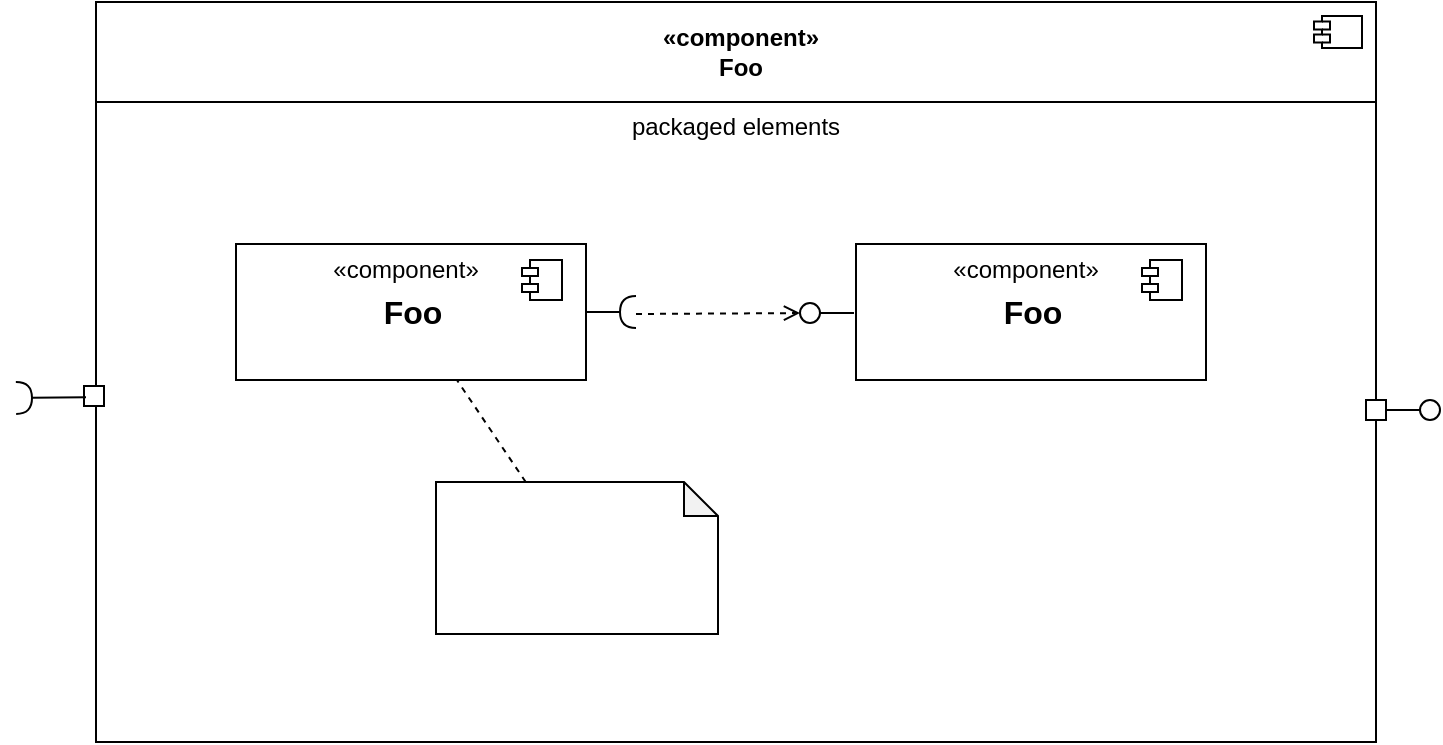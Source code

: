 <mxfile version="20.8.21" type="device"><diagram name="Page-1" id="T0-3Yljh18rnZ_sEd7bA"><mxGraphModel dx="1195" dy="669" grid="1" gridSize="10" guides="1" tooltips="1" connect="1" arrows="1" fold="1" page="0" pageScale="1" pageWidth="827" pageHeight="1169" math="0" shadow="0"><root><mxCell id="0"/><mxCell id="1" parent="0"/><mxCell id="Jf55Vp5BWpMpxo_ZyEUP-1" value="" style="fontStyle=1;align=right;verticalAlign=top;childLayout=stackLayout;horizontal=1;horizontalStack=0;resizeParent=1;resizeParentMax=0;resizeLast=0;marginBottom=0;allowArrows=0;connectable=0;" vertex="1" parent="1"><mxGeometry x="80" y="80" width="640" height="370" as="geometry"/></mxCell><mxCell id="Jf55Vp5BWpMpxo_ZyEUP-2" value="«component»&lt;br&gt;Foo" style="html=1;align=center;spacingLeft=4;verticalAlign=middle;strokeColor=none;fillColor=none;fontStyle=1" vertex="1" parent="Jf55Vp5BWpMpxo_ZyEUP-1"><mxGeometry width="640" height="50" as="geometry"/></mxCell><mxCell id="Jf55Vp5BWpMpxo_ZyEUP-3" value="" style="shape=component;jettyWidth=8;jettyHeight=4;fontSize=12;fillColor=default;strokeColor=default;" vertex="1" parent="Jf55Vp5BWpMpxo_ZyEUP-2"><mxGeometry x="1" width="24" height="16" relative="1" as="geometry"><mxPoint x="-31" y="7" as="offset"/></mxGeometry></mxCell><mxCell id="Jf55Vp5BWpMpxo_ZyEUP-4" value="packaged elements" style="swimlane;swimlaneBody=1;swimlaneHead=1;horizontal=1;swimlaneLine=0;collapsible=0;fontStyle=0;container=1;" vertex="1" parent="Jf55Vp5BWpMpxo_ZyEUP-1"><mxGeometry y="50" width="640" height="320" as="geometry"/></mxCell><mxCell id="Jf55Vp5BWpMpxo_ZyEUP-5" value="" style="rounded=0;whiteSpace=wrap;html=1;points=[];fillColor=default;rotation=0;fontSize=12;" vertex="1" parent="Jf55Vp5BWpMpxo_ZyEUP-4"><mxGeometry x="-6" y="142" width="10" height="10" as="geometry"/></mxCell><mxCell id="Jf55Vp5BWpMpxo_ZyEUP-6" value="" style="rounded=0;whiteSpace=wrap;html=1;points=[];fillColor=default;rotation=0;fontSize=12;" vertex="1" parent="Jf55Vp5BWpMpxo_ZyEUP-4"><mxGeometry x="635" y="149" width="10" height="10" as="geometry"/></mxCell><mxCell id="Jf55Vp5BWpMpxo_ZyEUP-7" value="Foo" style="html=1;fontSize=16;fillColor=default;verticalAlign=middle;spacingTop=0;recursiveResize=0;container=1;collapsible=0;strokeColor=default;fontStyle=1" vertex="1" parent="Jf55Vp5BWpMpxo_ZyEUP-4"><mxGeometry x="70" y="71" width="175" height="68" as="geometry"/></mxCell><mxCell id="Jf55Vp5BWpMpxo_ZyEUP-8" value="" style="shape=component;jettyWidth=8;jettyHeight=4;fontSize=12;fillColor=default;strokeColor=default;" vertex="1" parent="Jf55Vp5BWpMpxo_ZyEUP-7"><mxGeometry x="143" y="8" width="20" height="20" as="geometry"><mxPoint x="-24" y="4" as="offset"/></mxGeometry></mxCell><mxCell id="Jf55Vp5BWpMpxo_ZyEUP-9" value="«component»" style="text;html=1;strokeColor=none;fillColor=none;align=center;verticalAlign=middle;whiteSpace=wrap;rounded=0;fontSize=12;" vertex="1" parent="Jf55Vp5BWpMpxo_ZyEUP-7"><mxGeometry x="55" y="-2" width="60" height="30" as="geometry"/></mxCell><mxCell id="Jf55Vp5BWpMpxo_ZyEUP-10" value="Foo" style="html=1;fontSize=16;fillColor=default;verticalAlign=middle;spacingTop=0;recursiveResize=0;container=1;collapsible=0;strokeColor=default;fontStyle=1" vertex="1" parent="Jf55Vp5BWpMpxo_ZyEUP-4"><mxGeometry x="380" y="71" width="175" height="68" as="geometry"/></mxCell><mxCell id="Jf55Vp5BWpMpxo_ZyEUP-11" value="" style="shape=component;jettyWidth=8;jettyHeight=4;fontSize=12;fillColor=default;strokeColor=default;" vertex="1" parent="Jf55Vp5BWpMpxo_ZyEUP-10"><mxGeometry x="143" y="8" width="20" height="20" as="geometry"><mxPoint x="-24" y="4" as="offset"/></mxGeometry></mxCell><mxCell id="Jf55Vp5BWpMpxo_ZyEUP-12" value="«component»" style="text;html=1;strokeColor=none;fillColor=none;align=center;verticalAlign=middle;whiteSpace=wrap;rounded=0;fontSize=12;" vertex="1" parent="Jf55Vp5BWpMpxo_ZyEUP-10"><mxGeometry x="55" y="-2" width="60" height="30" as="geometry"/></mxCell><mxCell id="Jf55Vp5BWpMpxo_ZyEUP-13" value="" style="shape=note;whiteSpace=wrap;html=1;backgroundOutline=1;darkOpacity=0.05;size=17;" vertex="1" parent="Jf55Vp5BWpMpxo_ZyEUP-4"><mxGeometry x="170" y="190" width="141" height="76" as="geometry"/></mxCell><mxCell id="Jf55Vp5BWpMpxo_ZyEUP-14" value="" style="endArrow=none;dashed=1;html=1;rounded=0;" edge="1" source="Jf55Vp5BWpMpxo_ZyEUP-13" parent="Jf55Vp5BWpMpxo_ZyEUP-4" target="Jf55Vp5BWpMpxo_ZyEUP-7"><mxGeometry width="50" height="50" relative="1" as="geometry"><mxPoint x="219" y="252" as="sourcePoint"/><mxPoint x="170" y="220" as="targetPoint"/></mxGeometry></mxCell><mxCell id="Jf55Vp5BWpMpxo_ZyEUP-15" value="" style="endArrow=open;html=1;rounded=0;dashed=1;endFill=0;fontSize=12;" edge="1" parent="Jf55Vp5BWpMpxo_ZyEUP-4" target="Jf55Vp5BWpMpxo_ZyEUP-17"><mxGeometry width="50" height="50" relative="1" as="geometry"><mxPoint x="270" y="106" as="sourcePoint"/><mxPoint x="380" y="220" as="targetPoint"/></mxGeometry></mxCell><mxCell id="Jf55Vp5BWpMpxo_ZyEUP-16" value="" style="group;rotation=-90;" vertex="1" connectable="0" parent="Jf55Vp5BWpMpxo_ZyEUP-4"><mxGeometry x="360" y="91.5" width="10" height="27" as="geometry"/></mxCell><mxCell id="Jf55Vp5BWpMpxo_ZyEUP-17" value="" style="ellipse;whiteSpace=wrap;html=1;align=center;aspect=fixed;resizable=0;points=[];outlineConnect=0;sketch=0;fillColor=default;rotation=-90;strokeColor=default;fontSize=12;" vertex="1" parent="Jf55Vp5BWpMpxo_ZyEUP-16"><mxGeometry x="-8" y="9" width="10" height="10" as="geometry"/></mxCell><mxCell id="Jf55Vp5BWpMpxo_ZyEUP-18" value="" style="endArrow=none;html=1;rounded=0;fontSize=11;" edge="1" parent="Jf55Vp5BWpMpxo_ZyEUP-16" target="Jf55Vp5BWpMpxo_ZyEUP-17"><mxGeometry width="50" height="50" relative="1" as="geometry"><mxPoint x="19" y="14" as="sourcePoint"/><mxPoint x="19" y="-44" as="targetPoint"/></mxGeometry></mxCell><mxCell id="Jf55Vp5BWpMpxo_ZyEUP-19" value="" style="rounded=0;orthogonalLoop=1;jettySize=auto;html=1;endArrow=halfCircle;endFill=0;endSize=6;strokeWidth=1;sketch=0;fontSize=12;" edge="1" parent="Jf55Vp5BWpMpxo_ZyEUP-1" source="Jf55Vp5BWpMpxo_ZyEUP-7"><mxGeometry relative="1" as="geometry"><mxPoint x="270" y="177.0" as="sourcePoint"/><mxPoint x="270" y="155" as="targetPoint"/></mxGeometry></mxCell><mxCell id="Jf55Vp5BWpMpxo_ZyEUP-32" value="" style="group;rotation=90;" vertex="1" connectable="0" parent="1"><mxGeometry x="733" y="270" width="10" height="27" as="geometry"/></mxCell><mxCell id="Jf55Vp5BWpMpxo_ZyEUP-33" value="" style="ellipse;whiteSpace=wrap;html=1;align=center;aspect=fixed;resizable=0;points=[];outlineConnect=0;sketch=0;fillColor=default;rotation=90;strokeColor=default;fontSize=12;" vertex="1" parent="Jf55Vp5BWpMpxo_ZyEUP-32"><mxGeometry x="9" y="9" width="10" height="10" as="geometry"/></mxCell><mxCell id="Jf55Vp5BWpMpxo_ZyEUP-34" value="" style="endArrow=none;html=1;rounded=0;fontSize=11;" edge="1" parent="Jf55Vp5BWpMpxo_ZyEUP-32" target="Jf55Vp5BWpMpxo_ZyEUP-33"><mxGeometry width="50" height="50" relative="1" as="geometry"><mxPoint x="-8" y="14" as="sourcePoint"/><mxPoint x="-8" y="72" as="targetPoint"/></mxGeometry></mxCell><mxCell id="Jf55Vp5BWpMpxo_ZyEUP-35" value="" style="rounded=0;orthogonalLoop=1;jettySize=auto;html=1;endArrow=halfCircle;endFill=0;endSize=6;strokeWidth=1;sketch=0;fontSize=12;exitX=0.1;exitY=0.567;exitDx=0;exitDy=0;exitPerimeter=0;" edge="1" parent="1" source="Jf55Vp5BWpMpxo_ZyEUP-5"><mxGeometry relative="1" as="geometry"><mxPoint y="297.0" as="sourcePoint"/><mxPoint x="40" y="278" as="targetPoint"/></mxGeometry></mxCell></root></mxGraphModel></diagram></mxfile>